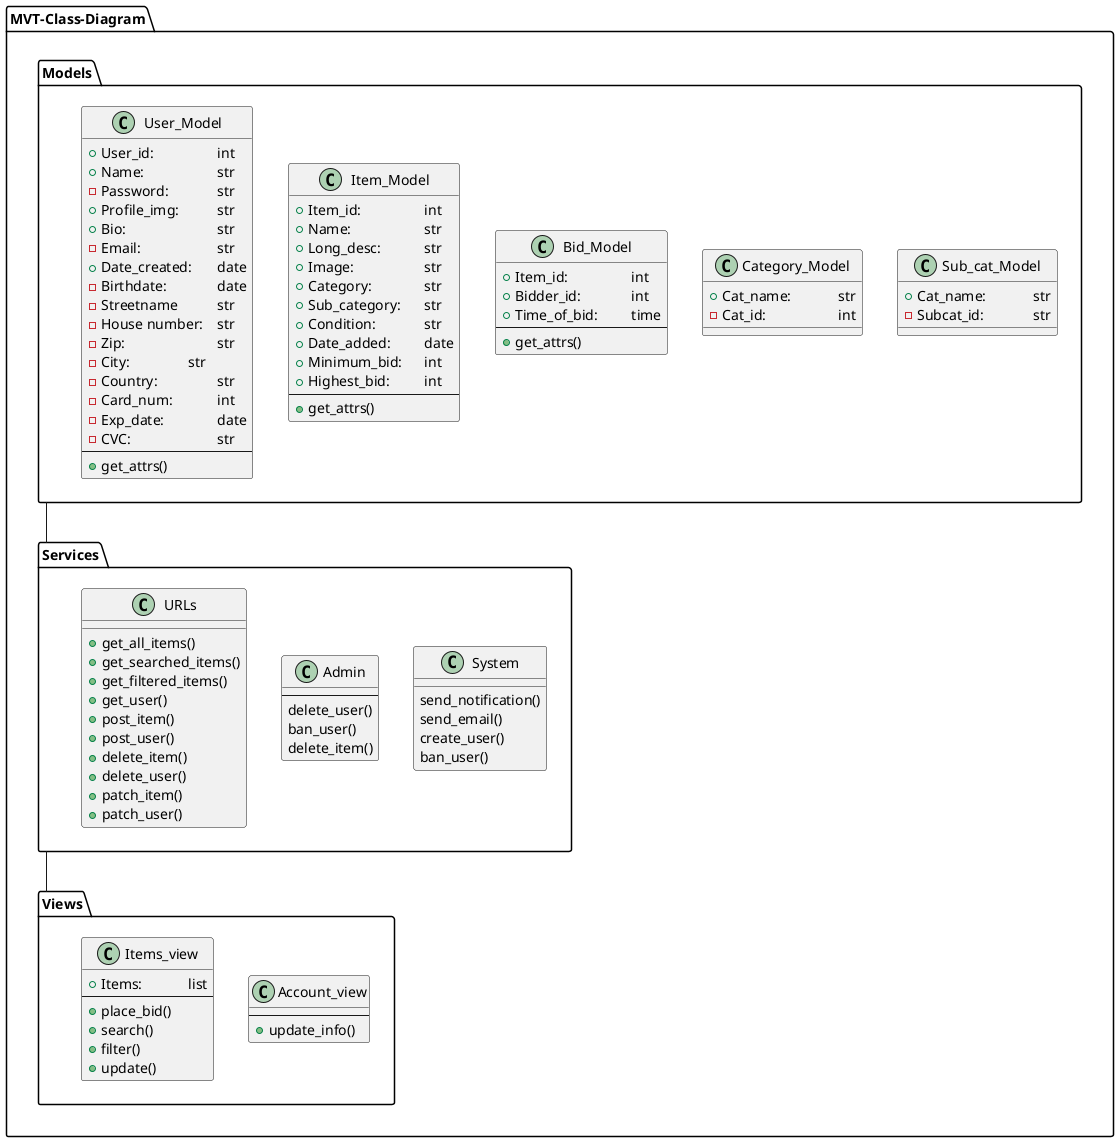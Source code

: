 @startuml

package MVT-Class-Diagram {
    ' left to right direction
    package Models {
        class User_Model {
            + User_id:\t\t\tint
            + Name:\t\t\tstr
            - Password:\t\tstr
            + Profile_img:\t\tstr
            + Bio:\t\t\t\tstr
            - Email:\t\t\tstr
            + Date_created:\tdate
            - Birthdate:\t\tdate
        ' Shipping information
            - Streetname\t\tstr
            - House number:\tstr
            - Zip:\t\t\t\tstr
            - City:\t\t\tstr
            - Country:\t\t\tstr
        ' Billing information
            - Card_num:\t\tint
            - Exp_date:\t\tdate
            - CVC:\t\t\tstr
            ---
            + get_attrs()
        }

        class Item_Model {
            + Item_id:\t\t\tint
            + Name:\t\t\tstr
            + Long_desc:\t\tstr
            + Image:\t\t\tstr
            + Category:\t\tstr
            + Sub_category:\tstr
            + Condition:\t\tstr
            + Date_added:\t\tdate
            + Minimum_bid:\tint
            + Highest_bid:\t\tint
            ---
            + get_attrs()
        }

        class Bid_Model {
            + Item_id:\t\t\tint
            + Bidder_id:\t\tint
            + Time_of_bid:\t\ttime
            ---
            + get_attrs()
        }

        class Category_Model {
            + Cat_name:\t\tstr
            - Cat_id:\t\t\tint
        }

        class Sub_cat_Model {
            + Cat_name:\t\tstr
            - Subcat_id:\t\tstr
        }

        User_Model -right[hidden]- Item_Model
        Item_Model -right[hidden]- Bid_Model
        Bid_Model -right[hidden]- Category_Model
        Category_Model -right[hidden]- Sub_cat_Model
    }

    package Services {
        class URLs {
            + get_all_items()
            + get_searched_items()
            + get_filtered_items()
            + get_user()
            + post_item()
            + post_user()
            + delete_item()
            + delete_user()
            + patch_item()
            + patch_user()
        }

        class System {
            send_notification()
            send_email()
            create_user()
            ban_user()
        }

        class Admin {
            ---
            delete_user()
            ban_user()
            delete_item()
        }
        URLs -right[hidden]- Admin
        Admin -right[hidden]- System
    }

    package Views {
        class Items_view {
            + Items:\t\tlist
            ---
            + place_bid()
            + search()
            + filter()
            + update()
        }

        class Account_view {
            ---
            + update_info()
        }
        Items_view -right[hidden]- Account_view
    }
    Models -down- Services
    Services -down- Views
}

@enduml